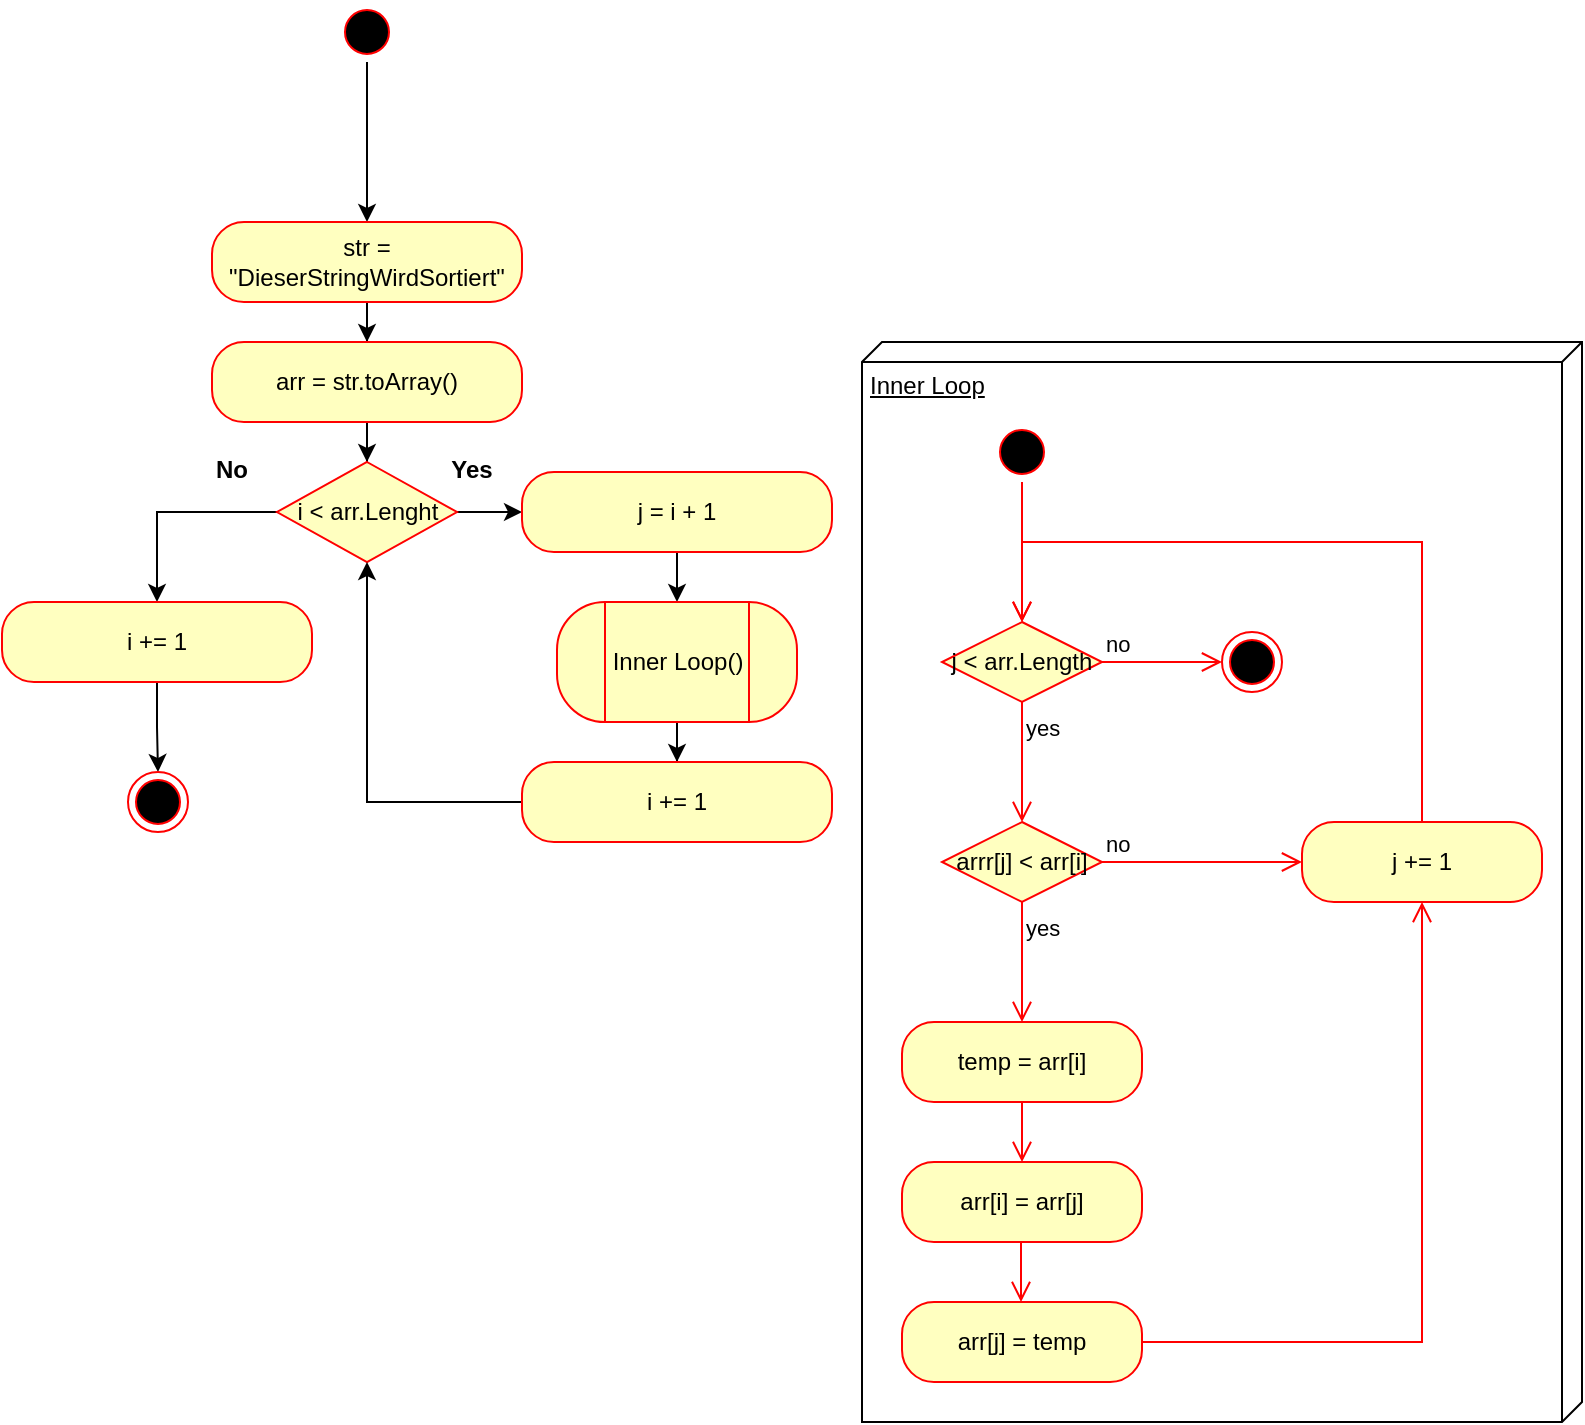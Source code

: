 <mxfile version="15.6.5" type="device"><diagram id="wat53jJdQvIzq2PiqQo8" name="Page-1"><mxGraphModel dx="1609" dy="446" grid="1" gridSize="10" guides="1" tooltips="1" connect="1" arrows="1" fold="1" page="1" pageScale="1" pageWidth="827" pageHeight="1169" math="0" shadow="0"><root><mxCell id="0"/><mxCell id="1" parent="0"/><mxCell id="_dvkLnDnqOL15TvFjRp6-5" value="" style="edgeStyle=orthogonalEdgeStyle;rounded=0;orthogonalLoop=1;jettySize=auto;html=1;" edge="1" parent="1" source="_dvkLnDnqOL15TvFjRp6-1" target="_dvkLnDnqOL15TvFjRp6-3"><mxGeometry relative="1" as="geometry"/></mxCell><mxCell id="_dvkLnDnqOL15TvFjRp6-1" value="" style="ellipse;html=1;shape=startState;fillColor=#000000;strokeColor=#ff0000;fontColor=default;" vertex="1" parent="1"><mxGeometry x="67.5" y="40" width="30" height="30" as="geometry"/></mxCell><mxCell id="_dvkLnDnqOL15TvFjRp6-9" value="" style="edgeStyle=orthogonalEdgeStyle;rounded=0;orthogonalLoop=1;jettySize=auto;html=1;fontColor=default;" edge="1" parent="1" source="_dvkLnDnqOL15TvFjRp6-3" target="_dvkLnDnqOL15TvFjRp6-8"><mxGeometry relative="1" as="geometry"/></mxCell><mxCell id="_dvkLnDnqOL15TvFjRp6-3" value="str = &quot;DieserStringWirdSortiert&quot;" style="rounded=1;whiteSpace=wrap;html=1;arcSize=40;fontColor=#000000;fillColor=#ffffc0;strokeColor=#ff0000;" vertex="1" parent="1"><mxGeometry x="5" y="150" width="155" height="40" as="geometry"/></mxCell><mxCell id="_dvkLnDnqOL15TvFjRp6-15" value="" style="edgeStyle=orthogonalEdgeStyle;rounded=0;orthogonalLoop=1;jettySize=auto;html=1;fontColor=default;" edge="1" parent="1" source="_dvkLnDnqOL15TvFjRp6-8" target="_dvkLnDnqOL15TvFjRp6-10"><mxGeometry relative="1" as="geometry"/></mxCell><mxCell id="_dvkLnDnqOL15TvFjRp6-8" value="arr = str.toArray()" style="rounded=1;whiteSpace=wrap;html=1;arcSize=40;fontColor=#000000;fillColor=#ffffc0;strokeColor=#ff0000;" vertex="1" parent="1"><mxGeometry x="5" y="210" width="155" height="40" as="geometry"/></mxCell><mxCell id="_dvkLnDnqOL15TvFjRp6-17" value="" style="edgeStyle=orthogonalEdgeStyle;rounded=0;orthogonalLoop=1;jettySize=auto;html=1;fontColor=default;" edge="1" parent="1" source="_dvkLnDnqOL15TvFjRp6-10" target="_dvkLnDnqOL15TvFjRp6-16"><mxGeometry relative="1" as="geometry"/></mxCell><mxCell id="_dvkLnDnqOL15TvFjRp6-53" style="edgeStyle=orthogonalEdgeStyle;rounded=0;orthogonalLoop=1;jettySize=auto;html=1;exitX=0;exitY=0.5;exitDx=0;exitDy=0;entryX=0.5;entryY=0;entryDx=0;entryDy=0;labelBackgroundColor=default;fontColor=default;strokeColor=default;" edge="1" parent="1" source="_dvkLnDnqOL15TvFjRp6-10" target="_dvkLnDnqOL15TvFjRp6-52"><mxGeometry relative="1" as="geometry"/></mxCell><mxCell id="_dvkLnDnqOL15TvFjRp6-10" value="i &amp;lt; arr.Lenght" style="rhombus;whiteSpace=wrap;html=1;fillColor=#ffffc0;strokeColor=#ff0000;fontColor=default;" vertex="1" parent="1"><mxGeometry x="37.5" y="270" width="90" height="50" as="geometry"/></mxCell><mxCell id="_dvkLnDnqOL15TvFjRp6-45" value="" style="edgeStyle=orthogonalEdgeStyle;rounded=0;orthogonalLoop=1;jettySize=auto;html=1;labelBackgroundColor=default;fontColor=default;" edge="1" parent="1" source="_dvkLnDnqOL15TvFjRp6-16" target="_dvkLnDnqOL15TvFjRp6-44"><mxGeometry relative="1" as="geometry"/></mxCell><mxCell id="_dvkLnDnqOL15TvFjRp6-16" value="j = i + 1" style="rounded=1;whiteSpace=wrap;html=1;arcSize=40;fontColor=#000000;fillColor=#ffffc0;strokeColor=#ff0000;" vertex="1" parent="1"><mxGeometry x="160" y="275" width="155" height="40" as="geometry"/></mxCell><mxCell id="_dvkLnDnqOL15TvFjRp6-20" value="Inner Loop" style="verticalAlign=top;align=left;spacingTop=8;spacingLeft=2;spacingRight=12;shape=cube;size=10;direction=south;fontStyle=4;html=1;fontColor=default;fillColor=default;strokeColor=default;" vertex="1" parent="1"><mxGeometry x="330" y="210" width="360" height="540" as="geometry"/></mxCell><mxCell id="_dvkLnDnqOL15TvFjRp6-21" value="" style="ellipse;html=1;shape=startState;fillColor=#000000;strokeColor=#ff0000;fontColor=default;" vertex="1" parent="1"><mxGeometry x="395" y="250" width="30" height="30" as="geometry"/></mxCell><mxCell id="_dvkLnDnqOL15TvFjRp6-22" value="" style="edgeStyle=orthogonalEdgeStyle;html=1;verticalAlign=bottom;endArrow=open;endSize=8;strokeColor=#ff0000;rounded=0;fontColor=default;labelBackgroundColor=default;entryX=0.5;entryY=0;entryDx=0;entryDy=0;" edge="1" source="_dvkLnDnqOL15TvFjRp6-21" parent="1" target="_dvkLnDnqOL15TvFjRp6-23"><mxGeometry relative="1" as="geometry"><mxPoint x="405" y="350" as="targetPoint"/></mxGeometry></mxCell><mxCell id="_dvkLnDnqOL15TvFjRp6-23" value="j &amp;lt; arr.Length" style="rhombus;whiteSpace=wrap;html=1;fillColor=#ffffc0;strokeColor=#ff0000;fontColor=default;" vertex="1" parent="1"><mxGeometry x="370" y="350" width="80" height="40" as="geometry"/></mxCell><mxCell id="_dvkLnDnqOL15TvFjRp6-24" value="no" style="edgeStyle=orthogonalEdgeStyle;html=1;align=left;verticalAlign=bottom;endArrow=open;endSize=8;strokeColor=#ff0000;rounded=0;fontColor=default;" edge="1" source="_dvkLnDnqOL15TvFjRp6-23" parent="1"><mxGeometry x="-1" relative="1" as="geometry"><mxPoint x="510" y="370" as="targetPoint"/></mxGeometry></mxCell><mxCell id="_dvkLnDnqOL15TvFjRp6-25" value="yes" style="edgeStyle=orthogonalEdgeStyle;html=1;align=left;verticalAlign=top;endArrow=open;endSize=8;strokeColor=#ff0000;rounded=0;fontColor=default;" edge="1" source="_dvkLnDnqOL15TvFjRp6-23" parent="1"><mxGeometry x="-1" relative="1" as="geometry"><mxPoint x="410" y="450" as="targetPoint"/></mxGeometry></mxCell><mxCell id="_dvkLnDnqOL15TvFjRp6-27" value="arrr[j] &amp;lt; arr[i]" style="rhombus;whiteSpace=wrap;html=1;fillColor=#ffffc0;strokeColor=#ff0000;fontColor=default;" vertex="1" parent="1"><mxGeometry x="370" y="450" width="80" height="40" as="geometry"/></mxCell><mxCell id="_dvkLnDnqOL15TvFjRp6-28" value="no" style="edgeStyle=orthogonalEdgeStyle;html=1;align=left;verticalAlign=bottom;endArrow=open;endSize=8;strokeColor=#ff0000;rounded=0;labelBackgroundColor=default;fontColor=default;" edge="1" source="_dvkLnDnqOL15TvFjRp6-27" parent="1"><mxGeometry x="-1" relative="1" as="geometry"><mxPoint x="550" y="470" as="targetPoint"/></mxGeometry></mxCell><mxCell id="_dvkLnDnqOL15TvFjRp6-29" value="yes" style="edgeStyle=orthogonalEdgeStyle;html=1;align=left;verticalAlign=top;endArrow=open;endSize=8;strokeColor=#ff0000;rounded=0;labelBackgroundColor=default;fontColor=default;" edge="1" source="_dvkLnDnqOL15TvFjRp6-27" parent="1"><mxGeometry x="-1" relative="1" as="geometry"><mxPoint x="410" y="550" as="targetPoint"/></mxGeometry></mxCell><mxCell id="_dvkLnDnqOL15TvFjRp6-30" value="temp = arr[i]" style="rounded=1;whiteSpace=wrap;html=1;arcSize=40;fontColor=#000000;fillColor=#ffffc0;strokeColor=#ff0000;" vertex="1" parent="1"><mxGeometry x="350" y="550" width="120" height="40" as="geometry"/></mxCell><mxCell id="_dvkLnDnqOL15TvFjRp6-31" value="" style="edgeStyle=orthogonalEdgeStyle;html=1;verticalAlign=bottom;endArrow=open;endSize=8;strokeColor=#ff0000;rounded=0;labelBackgroundColor=default;fontColor=default;" edge="1" source="_dvkLnDnqOL15TvFjRp6-30" parent="1"><mxGeometry relative="1" as="geometry"><mxPoint x="410" y="620" as="targetPoint"/></mxGeometry></mxCell><mxCell id="_dvkLnDnqOL15TvFjRp6-32" value="arr[i] = arr[j]" style="rounded=1;whiteSpace=wrap;html=1;arcSize=40;fontColor=#000000;fillColor=#ffffc0;strokeColor=#ff0000;" vertex="1" parent="1"><mxGeometry x="350" y="620" width="120" height="40" as="geometry"/></mxCell><mxCell id="_dvkLnDnqOL15TvFjRp6-33" value="arr[j] = temp" style="rounded=1;whiteSpace=wrap;html=1;arcSize=40;fontColor=#000000;fillColor=#ffffc0;strokeColor=#ff0000;" vertex="1" parent="1"><mxGeometry x="350" y="690" width="120" height="40" as="geometry"/></mxCell><mxCell id="_dvkLnDnqOL15TvFjRp6-35" value="" style="edgeStyle=orthogonalEdgeStyle;html=1;verticalAlign=bottom;endArrow=open;endSize=8;strokeColor=#ff0000;rounded=0;labelBackgroundColor=default;fontColor=default;" edge="1" parent="1"><mxGeometry relative="1" as="geometry"><mxPoint x="409.5" y="690" as="targetPoint"/><mxPoint x="409.5" y="660" as="sourcePoint"/></mxGeometry></mxCell><mxCell id="_dvkLnDnqOL15TvFjRp6-37" value="j += 1" style="rounded=1;whiteSpace=wrap;html=1;arcSize=40;fontColor=#000000;fillColor=#ffffc0;strokeColor=#ff0000;" vertex="1" parent="1"><mxGeometry x="550" y="450" width="120" height="40" as="geometry"/></mxCell><mxCell id="_dvkLnDnqOL15TvFjRp6-38" value="" style="edgeStyle=orthogonalEdgeStyle;html=1;verticalAlign=bottom;endArrow=open;endSize=8;strokeColor=#ff0000;rounded=0;labelBackgroundColor=default;fontColor=default;exitX=1;exitY=0.5;exitDx=0;exitDy=0;entryX=0.5;entryY=1;entryDx=0;entryDy=0;" edge="1" source="_dvkLnDnqOL15TvFjRp6-33" parent="1" target="_dvkLnDnqOL15TvFjRp6-37"><mxGeometry relative="1" as="geometry"><mxPoint x="610" y="550" as="targetPoint"/></mxGeometry></mxCell><mxCell id="_dvkLnDnqOL15TvFjRp6-39" value="" style="ellipse;html=1;shape=endState;fillColor=#000000;strokeColor=#ff0000;fontColor=default;" vertex="1" parent="1"><mxGeometry x="510" y="355" width="30" height="30" as="geometry"/></mxCell><mxCell id="_dvkLnDnqOL15TvFjRp6-43" value="" style="edgeStyle=orthogonalEdgeStyle;html=1;verticalAlign=bottom;endArrow=open;endSize=8;strokeColor=#ff0000;rounded=0;labelBackgroundColor=default;fontColor=default;exitX=0.5;exitY=0;exitDx=0;exitDy=0;entryX=0.5;entryY=0;entryDx=0;entryDy=0;" edge="1" parent="1" source="_dvkLnDnqOL15TvFjRp6-37" target="_dvkLnDnqOL15TvFjRp6-23"><mxGeometry relative="1" as="geometry"><mxPoint x="600" y="355" as="targetPoint"/><mxPoint x="600" y="325" as="sourcePoint"/><Array as="points"><mxPoint x="610" y="310"/><mxPoint x="410" y="310"/></Array></mxGeometry></mxCell><mxCell id="_dvkLnDnqOL15TvFjRp6-49" value="" style="edgeStyle=orthogonalEdgeStyle;rounded=0;orthogonalLoop=1;jettySize=auto;html=1;labelBackgroundColor=default;fontColor=default;" edge="1" parent="1" source="_dvkLnDnqOL15TvFjRp6-44" target="_dvkLnDnqOL15TvFjRp6-48"><mxGeometry relative="1" as="geometry"/></mxCell><mxCell id="_dvkLnDnqOL15TvFjRp6-44" value="Inner Loop()" style="shape=process;whiteSpace=wrap;html=1;backgroundOutline=1;rounded=1;fontColor=#000000;strokeColor=#ff0000;fillColor=#ffffc0;arcSize=40;" vertex="1" parent="1"><mxGeometry x="177.5" y="340" width="120" height="60" as="geometry"/></mxCell><mxCell id="_dvkLnDnqOL15TvFjRp6-50" style="edgeStyle=orthogonalEdgeStyle;rounded=0;orthogonalLoop=1;jettySize=auto;html=1;exitX=0;exitY=0.5;exitDx=0;exitDy=0;labelBackgroundColor=default;fontColor=default;strokeColor=default;" edge="1" parent="1" source="_dvkLnDnqOL15TvFjRp6-48" target="_dvkLnDnqOL15TvFjRp6-10"><mxGeometry relative="1" as="geometry"/></mxCell><mxCell id="_dvkLnDnqOL15TvFjRp6-48" value="i += 1" style="rounded=1;whiteSpace=wrap;html=1;arcSize=40;fontColor=#000000;fillColor=#ffffc0;strokeColor=#ff0000;" vertex="1" parent="1"><mxGeometry x="160" y="420" width="155" height="40" as="geometry"/></mxCell><mxCell id="_dvkLnDnqOL15TvFjRp6-51" value="Yes" style="text;align=center;fontStyle=1;verticalAlign=middle;spacingLeft=3;spacingRight=3;strokeColor=none;rotatable=0;points=[[0,0.5],[1,0.5]];portConstraint=eastwest;fontColor=default;fillColor=default;" vertex="1" parent="1"><mxGeometry x="120" y="260" width="30" height="26" as="geometry"/></mxCell><mxCell id="_dvkLnDnqOL15TvFjRp6-57" value="" style="edgeStyle=orthogonalEdgeStyle;rounded=0;orthogonalLoop=1;jettySize=auto;html=1;labelBackgroundColor=default;fontColor=default;strokeColor=default;" edge="1" parent="1" source="_dvkLnDnqOL15TvFjRp6-52" target="_dvkLnDnqOL15TvFjRp6-56"><mxGeometry relative="1" as="geometry"/></mxCell><mxCell id="_dvkLnDnqOL15TvFjRp6-52" value="i += 1" style="rounded=1;whiteSpace=wrap;html=1;arcSize=40;fontColor=#000000;fillColor=#ffffc0;strokeColor=#ff0000;" vertex="1" parent="1"><mxGeometry x="-100" y="340" width="155" height="40" as="geometry"/></mxCell><mxCell id="_dvkLnDnqOL15TvFjRp6-54" value="No" style="text;align=center;fontStyle=1;verticalAlign=middle;spacingLeft=3;spacingRight=3;strokeColor=none;rotatable=0;points=[[0,0.5],[1,0.5]];portConstraint=eastwest;fontColor=default;fillColor=default;" vertex="1" parent="1"><mxGeometry y="260" width="30" height="26" as="geometry"/></mxCell><mxCell id="_dvkLnDnqOL15TvFjRp6-56" value="" style="ellipse;html=1;shape=endState;fillColor=#000000;strokeColor=#ff0000;fontColor=default;" vertex="1" parent="1"><mxGeometry x="-37" y="425" width="30" height="30" as="geometry"/></mxCell></root></mxGraphModel></diagram></mxfile>